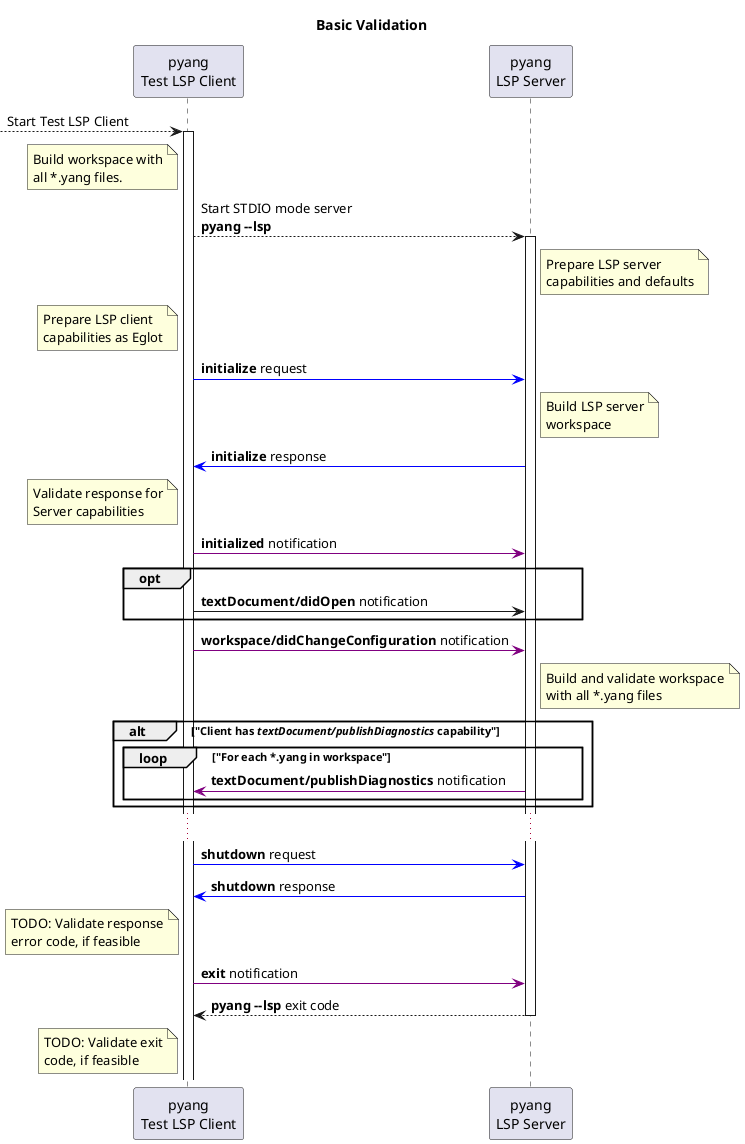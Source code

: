 @startuml "pyang Test LSP Client"

title "Basic Validation"

participant tlc as "pyang\nTest LSP Client"
participant ls as "pyang\nLSP Server"

--> tlc : Start Test LSP Client
activate tlc

note left of tlc
	Build workspace with
	all *.yang files.
end note

tlc --> ls : Start STDIO mode server\n**pyang --lsp**
activate ls

note right of ls
	Prepare LSP server
	capabilities and defaults
end note
note left of tlc
	Prepare LSP client
	capabilities as Eglot
end note

tlc [#Blue]-> ls : **initialize** request
note right of ls
	Build LSP server
	workspace
end note
tlc <-[#Blue] ls : **initialize** response
note left of tlc
	Validate response for
	Server capabilities
end note

tlc [#Purple]-> ls : **initialized** notification
' note right of ls
' 	Build and validate workspace
' 	with all *.yang files
' end note
' alt #Salmon "Client has //textDocument/publishDiagnostics// capability"
' 	loop "For each *.yang in workspace"
' 		tlc <-[#Purple] ls : **textDocument/publishDiagnostics** notification
' 		note left of tlc
' 			Validate response for
' 			Server capabilities
' 		end note
' 	end
' end

opt
	tlc -> ls : **textDocument/didOpen** notification
end

tlc [#Purple]-> ls : **workspace/didChangeConfiguration** notification
note right of ls
	Build and validate workspace
	with all *.yang files
end note
' alt #Salmon "Configuration different from defaults"
' 	note right of ls
' 		Rebuild and revalidate workspace
' 		with all *.yang files
' 	end note
	alt #White "Client has //textDocument/publishDiagnostics// capability"
		loop "For each *.yang in workspace"
			tlc <-[#Purple] ls : **textDocument/publishDiagnostics** notification
		end
	end
' end

...

tlc [#Blue]-> ls : **shutdown** request
tlc <-[#Blue] ls : **shutdown** response
note left of tlc
	TODO: Validate response
	error code, if feasible
end note

tlc [#Purple]-> ls : **exit** notification
tlc <-- ls : **pyang --lsp** exit code
deactivate ls
note left of tlc
	TODO: Validate exit
	code, if feasible
end note

@enduml

